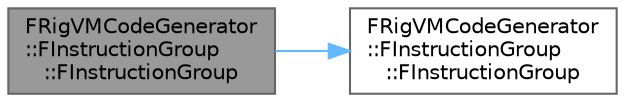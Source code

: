 digraph "FRigVMCodeGenerator::FInstructionGroup::FInstructionGroup"
{
 // INTERACTIVE_SVG=YES
 // LATEX_PDF_SIZE
  bgcolor="transparent";
  edge [fontname=Helvetica,fontsize=10,labelfontname=Helvetica,labelfontsize=10];
  node [fontname=Helvetica,fontsize=10,shape=box,height=0.2,width=0.4];
  rankdir="LR";
  Node1 [id="Node000001",label="FRigVMCodeGenerator\l::FInstructionGroup\l::FInstructionGroup",height=0.2,width=0.4,color="gray40", fillcolor="grey60", style="filled", fontcolor="black",tooltip=" "];
  Node1 -> Node2 [id="edge1_Node000001_Node000002",color="steelblue1",style="solid",tooltip=" "];
  Node2 [id="Node000002",label="FRigVMCodeGenerator\l::FInstructionGroup\l::FInstructionGroup",height=0.2,width=0.4,color="grey40", fillcolor="white", style="filled",URL="$d9/d0b/structFRigVMCodeGenerator_1_1FInstructionGroup.html#a2120f5bc6c19fc5204f1f1ec7f08cd8f",tooltip=" "];
}
